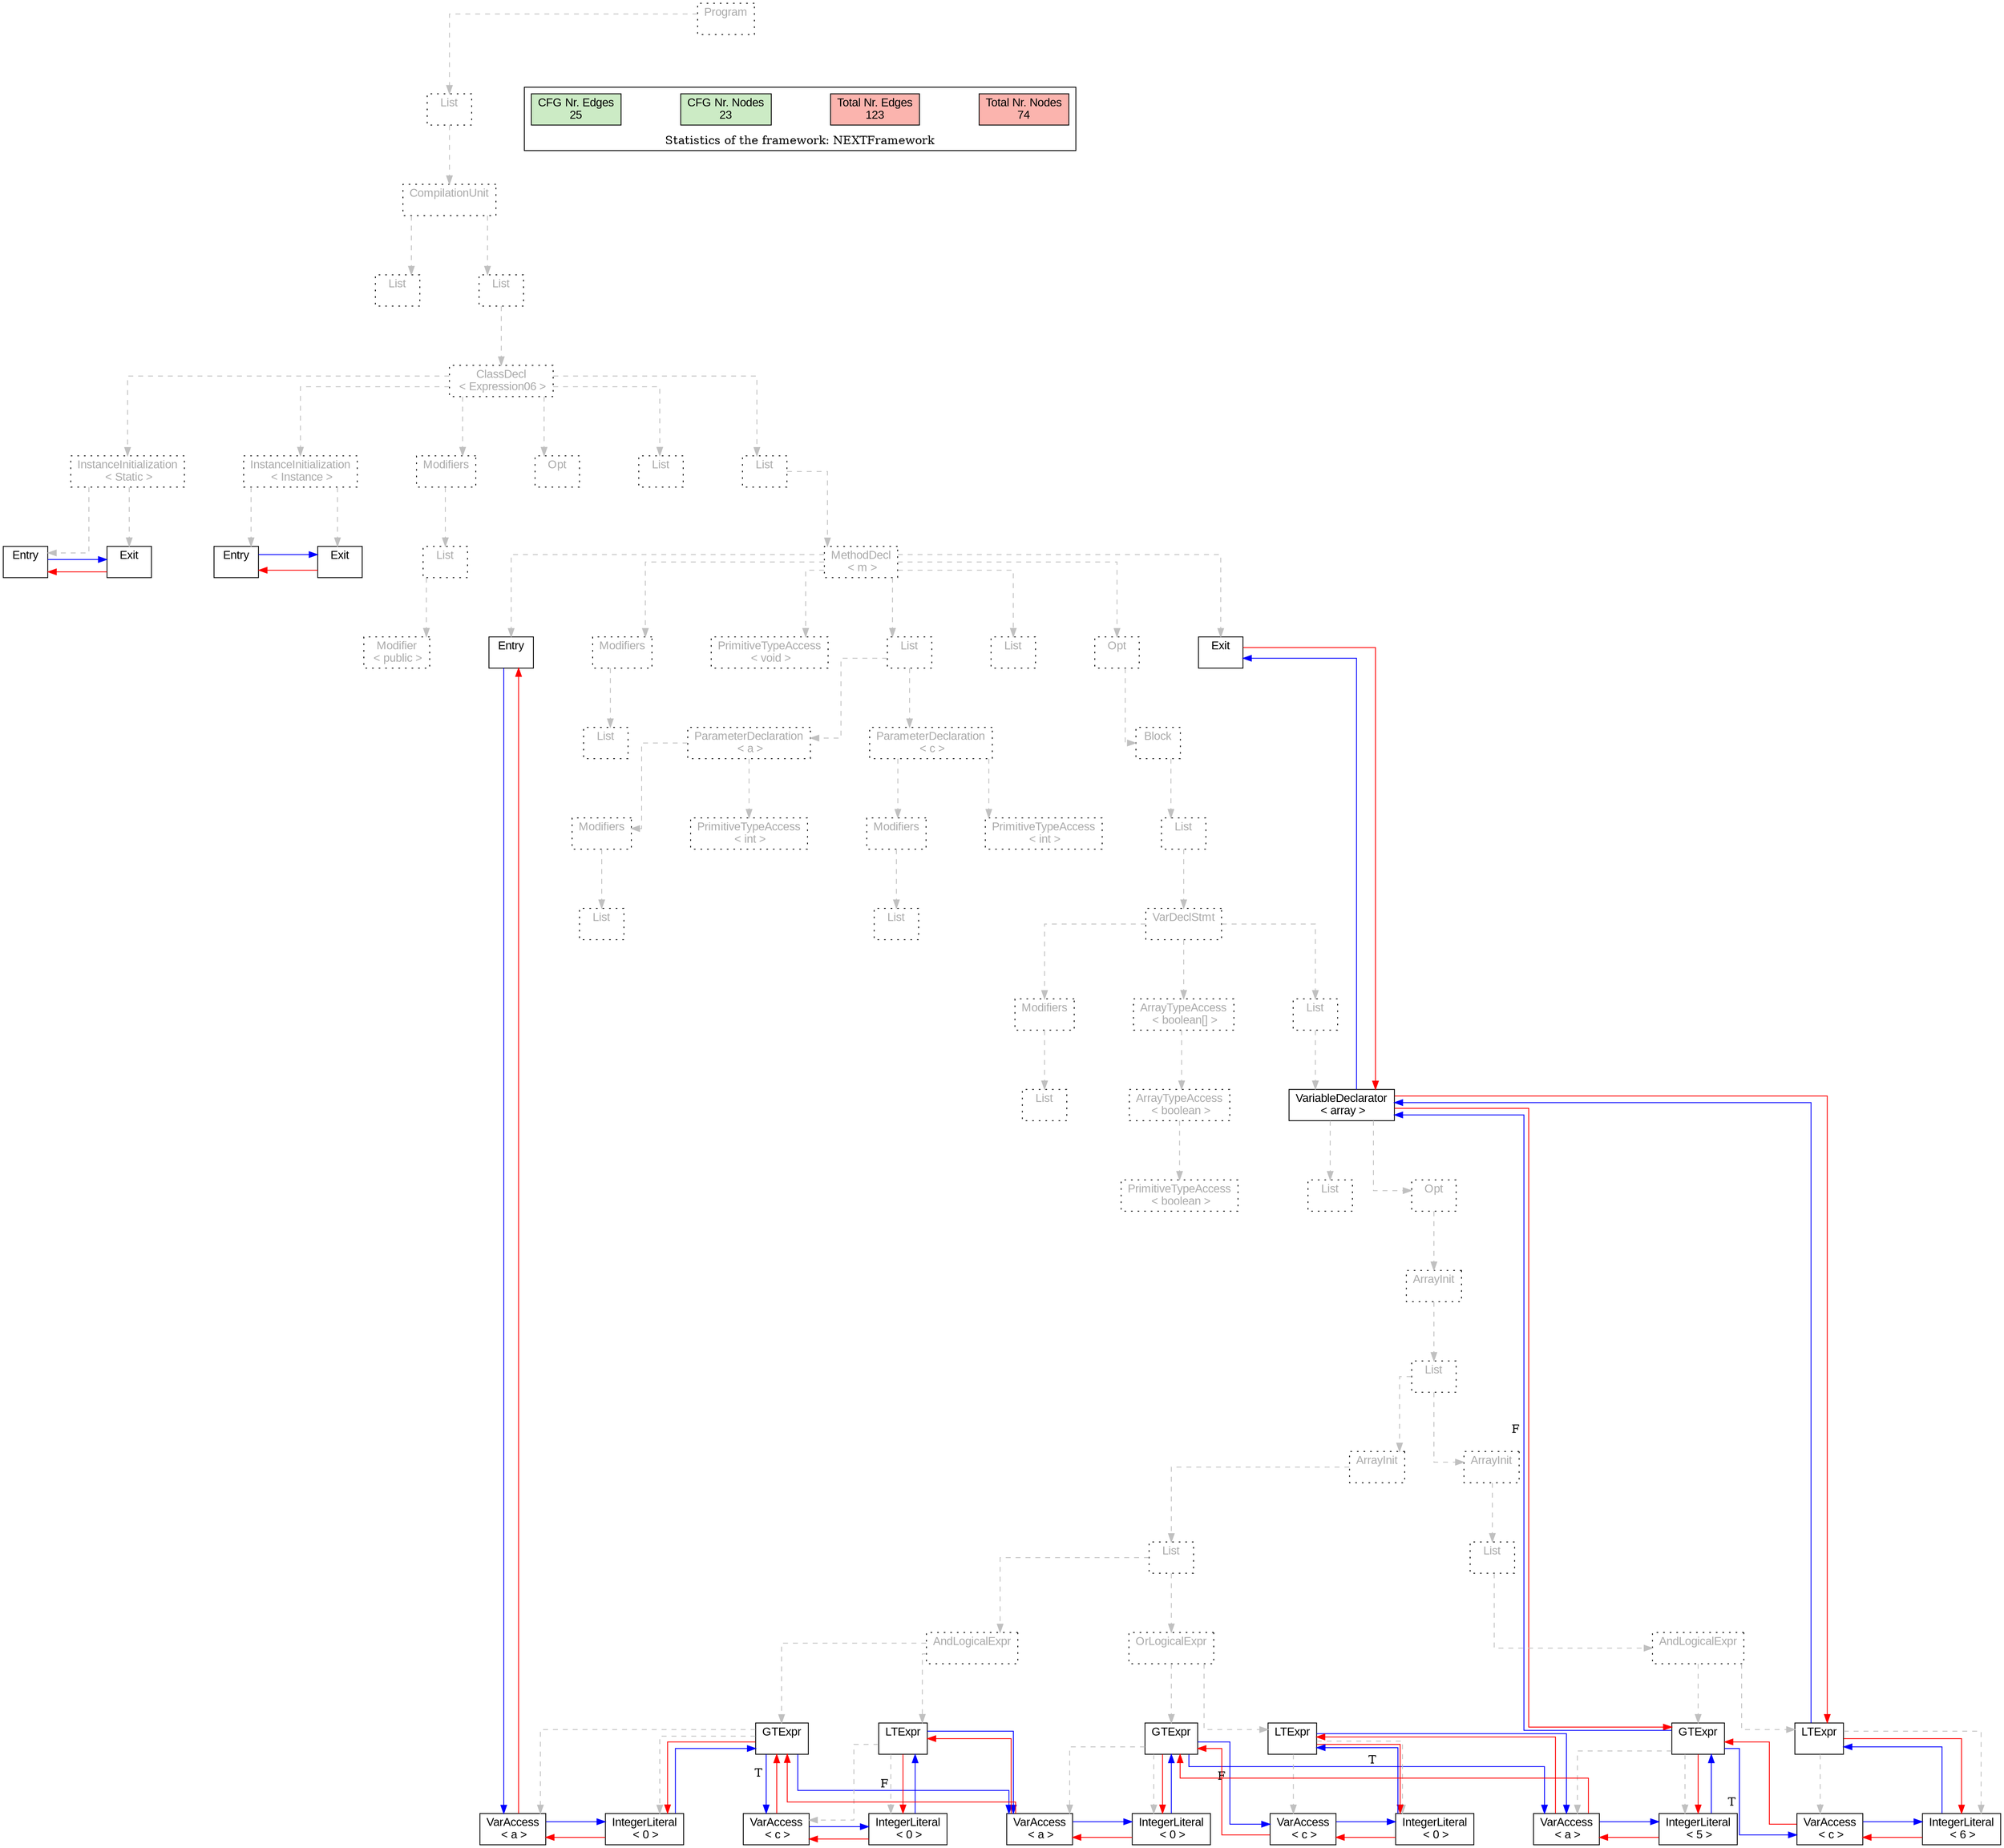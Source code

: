 digraph G {
graph [splines=ortho, nodesep="1", ranksep="1"]
node [shape=rect, fontname=Arial];
{ rank = same; "Program[0]"}
{ rank = same; "List[1]"}
{ rank = same; "CompilationUnit[2]"}
{ rank = same; "List[3]"; "List[4]"}
{ rank = same; "ClassDecl[5]"}
{ rank = same; "Modifiers[22]"; "Opt[25]"; "List[26]"; "List[27]"; "InstanceInitialization[6]"; "InstanceInitialization[14]"}
{ rank = same; "List[23]"; "MethodDecl[28]"; "Entry[7]"; "Exit[8]"; "Entry[15]"; "Exit[16]"}
{ rank = same; "Modifier[24]"; "Entry[29]"; "Modifiers[30]"; "PrimitiveTypeAccess[32]"; "List[33]"; "List[42]"; "Opt[43]"; "Exit[44]"}
{ rank = same; "List[31]"; "ParameterDeclaration[34]"; "ParameterDeclaration[38]"; "Block[44]"}
{ rank = same; "Modifiers[35]"; "PrimitiveTypeAccess[37]"; "Modifiers[39]"; "PrimitiveTypeAccess[41]"; "List[45]"}
{ rank = same; "List[36]"; "List[40]"; "VarDeclStmt[46]"}
{ rank = same; "Modifiers[47]"; "ArrayTypeAccess[49]"; "List[52]"}
{ rank = same; "List[48]"; "ArrayTypeAccess[50]"; "VariableDeclarator[53]"}
{ rank = same; "PrimitiveTypeAccess[51]"; "List[54]"; "Opt[55]"}
{ rank = same; "ArrayInit[56]"}
{ rank = same; "List[57]"}
{ rank = same; "List[59]"; "List[75]"}
{ rank = same; "ArrayInit[58]"; "ArrayInit[74]"}
{ rank = same; "GTExpr[61]"; "LTExpr[64]"; "GTExpr[68]"; "LTExpr[71]"; "GTExpr[77]"; "LTExpr[80]"}
{ rank = same; "AndLogicalExpr[60]"; "OrLogicalExpr[67]"; "AndLogicalExpr[76]"}
{ rank = same; "VarAccess[62]"; "IntegerLiteral[63]"; "VarAccess[65]"; "IntegerLiteral[66]"; "VarAccess[69]"; "IntegerLiteral[70]"; "VarAccess[72]"; "IntegerLiteral[73]"; "VarAccess[78]"; "IntegerLiteral[79]"; "VarAccess[81]"; "IntegerLiteral[82]"}
"Program[0]" [label="Program\n ", style= dotted   fillcolor="#eeeeee" fontcolor="#aaaaaa"  ]
"List[1]" [label="List\n ", style= dotted   fillcolor="#eeeeee" fontcolor="#aaaaaa"  ]
"CompilationUnit[2]" [label="CompilationUnit\n ", style= dotted   fillcolor="#eeeeee" fontcolor="#aaaaaa"  ]
"List[3]" [label="List\n ", style= dotted   fillcolor="#eeeeee" fontcolor="#aaaaaa"  ]
"List[4]" [label="List\n ", style= dotted   fillcolor="#eeeeee" fontcolor="#aaaaaa"  ]
"ClassDecl[5]" [label="ClassDecl\n < Expression06 >", style= dotted   fillcolor="#eeeeee" fontcolor="#aaaaaa"  ]
"Modifiers[22]" [label="Modifiers\n ", style= dotted   fillcolor="#eeeeee" fontcolor="#aaaaaa"  ]
"List[23]" [label="List\n ", style= dotted   fillcolor="#eeeeee" fontcolor="#aaaaaa"  ]
"Modifier[24]" [label="Modifier\n < public >", style= dotted   fillcolor="#eeeeee" fontcolor="#aaaaaa"  ]
"Opt[25]" [label="Opt\n ", style= dotted   fillcolor="#eeeeee" fontcolor="#aaaaaa"  ]
"List[26]" [label="List\n ", style= dotted   fillcolor="#eeeeee" fontcolor="#aaaaaa"  ]
"List[27]" [label="List\n ", style= dotted   fillcolor="#eeeeee" fontcolor="#aaaaaa"  ]
"MethodDecl[28]" [label="MethodDecl\n < m >", style= dotted   fillcolor="#eeeeee" fontcolor="#aaaaaa"  ]
"Entry[29]" [label="Entry\n ", fillcolor=white   style=filled  ]
"Modifiers[30]" [label="Modifiers\n ", style= dotted   fillcolor="#eeeeee" fontcolor="#aaaaaa"  ]
"List[31]" [label="List\n ", style= dotted   fillcolor="#eeeeee" fontcolor="#aaaaaa"  ]
"PrimitiveTypeAccess[32]" [label="PrimitiveTypeAccess\n < void >", style= dotted   fillcolor="#eeeeee" fontcolor="#aaaaaa"  ]
"List[33]" [label="List\n ", style= dotted   fillcolor="#eeeeee" fontcolor="#aaaaaa"  ]
"ParameterDeclaration[34]" [label="ParameterDeclaration\n < a >", style= dotted   fillcolor="#eeeeee" fontcolor="#aaaaaa"  ]
"Modifiers[35]" [label="Modifiers\n ", style= dotted   fillcolor="#eeeeee" fontcolor="#aaaaaa"  ]
"List[36]" [label="List\n ", style= dotted   fillcolor="#eeeeee" fontcolor="#aaaaaa"  ]
"PrimitiveTypeAccess[37]" [label="PrimitiveTypeAccess\n < int >", style= dotted   fillcolor="#eeeeee" fontcolor="#aaaaaa"  ]
"ParameterDeclaration[38]" [label="ParameterDeclaration\n < c >", style= dotted   fillcolor="#eeeeee" fontcolor="#aaaaaa"  ]
"Modifiers[39]" [label="Modifiers\n ", style= dotted   fillcolor="#eeeeee" fontcolor="#aaaaaa"  ]
"List[40]" [label="List\n ", style= dotted   fillcolor="#eeeeee" fontcolor="#aaaaaa"  ]
"PrimitiveTypeAccess[41]" [label="PrimitiveTypeAccess\n < int >", style= dotted   fillcolor="#eeeeee" fontcolor="#aaaaaa"  ]
"List[42]" [label="List\n ", style= dotted   fillcolor="#eeeeee" fontcolor="#aaaaaa"  ]
"Opt[43]" [label="Opt\n ", style= dotted   fillcolor="#eeeeee" fontcolor="#aaaaaa"  ]
"Block[44]" [label="Block\n ", style= dotted   fillcolor="#eeeeee" fontcolor="#aaaaaa"  ]
"List[45]" [label="List\n ", style= dotted   fillcolor="#eeeeee" fontcolor="#aaaaaa"  ]
"VarDeclStmt[46]" [label="VarDeclStmt\n ", style= dotted   fillcolor="#eeeeee" fontcolor="#aaaaaa"  ]
"Modifiers[47]" [label="Modifiers\n ", style= dotted   fillcolor="#eeeeee" fontcolor="#aaaaaa"  ]
"List[48]" [label="List\n ", style= dotted   fillcolor="#eeeeee" fontcolor="#aaaaaa"  ]
"ArrayTypeAccess[49]" [label="ArrayTypeAccess\n < boolean[] >", style= dotted   fillcolor="#eeeeee" fontcolor="#aaaaaa"  ]
"ArrayTypeAccess[50]" [label="ArrayTypeAccess\n < boolean >", style= dotted   fillcolor="#eeeeee" fontcolor="#aaaaaa"  ]
"PrimitiveTypeAccess[51]" [label="PrimitiveTypeAccess\n < boolean >", style= dotted   fillcolor="#eeeeee" fontcolor="#aaaaaa"  ]
"List[52]" [label="List\n ", style= dotted   fillcolor="#eeeeee" fontcolor="#aaaaaa"  ]
"VariableDeclarator[53]" [label="VariableDeclarator\n < array >", fillcolor=white   style=filled  ]
"List[54]" [label="List\n ", style= dotted   fillcolor="#eeeeee" fontcolor="#aaaaaa"  ]
"Opt[55]" [label="Opt\n ", style= dotted   fillcolor="#eeeeee" fontcolor="#aaaaaa"  ]
"ArrayInit[56]" [label="ArrayInit\n ", style= dotted   fillcolor="#eeeeee" fontcolor="#aaaaaa"  ]
"List[57]" [label="List\n ", style= dotted   fillcolor="#eeeeee" fontcolor="#aaaaaa"  ]
"ArrayInit[58]" [label="ArrayInit\n ", style= dotted   fillcolor="#eeeeee" fontcolor="#aaaaaa"  ]
"List[59]" [label="List\n ", style= dotted   fillcolor="#eeeeee" fontcolor="#aaaaaa"  ]
"AndLogicalExpr[60]" [label="AndLogicalExpr\n ", style= dotted   fillcolor="#eeeeee" fontcolor="#aaaaaa"  ]
"GTExpr[61]" [label="GTExpr\n ", fillcolor=white   style=filled  ]
"VarAccess[62]" [label="VarAccess\n < a >", fillcolor=white   style=filled  ]
"IntegerLiteral[63]" [label="IntegerLiteral\n < 0 >", fillcolor=white   style=filled  ]
"LTExpr[64]" [label="LTExpr\n ", fillcolor=white   style=filled  ]
"VarAccess[65]" [label="VarAccess\n < c >", fillcolor=white   style=filled  ]
"IntegerLiteral[66]" [label="IntegerLiteral\n < 0 >", fillcolor=white   style=filled  ]
"OrLogicalExpr[67]" [label="OrLogicalExpr\n ", style= dotted   fillcolor="#eeeeee" fontcolor="#aaaaaa"  ]
"GTExpr[68]" [label="GTExpr\n ", fillcolor=white   style=filled  ]
"VarAccess[69]" [label="VarAccess\n < a >", fillcolor=white   style=filled  ]
"IntegerLiteral[70]" [label="IntegerLiteral\n < 0 >", fillcolor=white   style=filled  ]
"LTExpr[71]" [label="LTExpr\n ", fillcolor=white   style=filled  ]
"VarAccess[72]" [label="VarAccess\n < c >", fillcolor=white   style=filled  ]
"IntegerLiteral[73]" [label="IntegerLiteral\n < 0 >", fillcolor=white   style=filled  ]
"ArrayInit[74]" [label="ArrayInit\n ", style= dotted   fillcolor="#eeeeee" fontcolor="#aaaaaa"  ]
"List[75]" [label="List\n ", style= dotted   fillcolor="#eeeeee" fontcolor="#aaaaaa"  ]
"AndLogicalExpr[76]" [label="AndLogicalExpr\n ", style= dotted   fillcolor="#eeeeee" fontcolor="#aaaaaa"  ]
"GTExpr[77]" [label="GTExpr\n ", fillcolor=white   style=filled  ]
"VarAccess[78]" [label="VarAccess\n < a >", fillcolor=white   style=filled  ]
"IntegerLiteral[79]" [label="IntegerLiteral\n < 5 >", fillcolor=white   style=filled  ]
"LTExpr[80]" [label="LTExpr\n ", fillcolor=white   style=filled  ]
"VarAccess[81]" [label="VarAccess\n < c >", fillcolor=white   style=filled  ]
"IntegerLiteral[82]" [label="IntegerLiteral\n < 6 >", fillcolor=white   style=filled  ]
"Exit[44]" [label="Exit\n ", fillcolor=white   style=filled  ]
"InstanceInitialization[6]" [label="InstanceInitialization\n < Instance >", style= dotted   fillcolor="#eeeeee" fontcolor="#aaaaaa"  ]
"Entry[7]" [label="Entry\n ", fillcolor=white   style=filled  ]
"Exit[8]" [label="Exit\n ", fillcolor=white   style=filled  ]
"InstanceInitialization[14]" [label="InstanceInitialization\n < Static >", style= dotted   fillcolor="#eeeeee" fontcolor="#aaaaaa"  ]
"Entry[15]" [label="Entry\n ", fillcolor=white   style=filled  ]
"Exit[16]" [label="Exit\n ", fillcolor=white   style=filled  ]
"CompilationUnit[2]" -> "List[3]" [style=dashed, color=gray]
"List[23]" -> "Modifier[24]" [style=dashed, color=gray]
"Modifiers[22]" -> "List[23]" [style=dashed, color=gray]
"ClassDecl[5]" -> "Modifiers[22]" [style=dashed, color=gray]
"ClassDecl[5]" -> "Opt[25]" [style=dashed, color=gray]
"ClassDecl[5]" -> "List[26]" [style=dashed, color=gray]
"MethodDecl[28]" -> "Entry[29]" [style=dashed, color=gray]
"Modifiers[30]" -> "List[31]" [style=dashed, color=gray]
"MethodDecl[28]" -> "Modifiers[30]" [style=dashed, color=gray]
"MethodDecl[28]" -> "PrimitiveTypeAccess[32]" [style=dashed, color=gray]
"Modifiers[35]" -> "List[36]" [style=dashed, color=gray]
"ParameterDeclaration[34]" -> "Modifiers[35]" [style=dashed, color=gray]
"ParameterDeclaration[34]" -> "PrimitiveTypeAccess[37]" [style=dashed, color=gray]
"List[33]" -> "ParameterDeclaration[34]" [style=dashed, color=gray]
"Modifiers[39]" -> "List[40]" [style=dashed, color=gray]
"ParameterDeclaration[38]" -> "Modifiers[39]" [style=dashed, color=gray]
"ParameterDeclaration[38]" -> "PrimitiveTypeAccess[41]" [style=dashed, color=gray]
"List[33]" -> "ParameterDeclaration[38]" [style=dashed, color=gray]
"MethodDecl[28]" -> "List[33]" [style=dashed, color=gray]
"MethodDecl[28]" -> "List[42]" [style=dashed, color=gray]
"Modifiers[47]" -> "List[48]" [style=dashed, color=gray]
"VarDeclStmt[46]" -> "Modifiers[47]" [style=dashed, color=gray]
"ArrayTypeAccess[50]" -> "PrimitiveTypeAccess[51]" [style=dashed, color=gray]
"ArrayTypeAccess[49]" -> "ArrayTypeAccess[50]" [style=dashed, color=gray]
"VarDeclStmt[46]" -> "ArrayTypeAccess[49]" [style=dashed, color=gray]
"VariableDeclarator[53]" -> "List[54]" [style=dashed, color=gray]
"GTExpr[61]" -> "VarAccess[62]" [style=dashed, color=gray]
"GTExpr[61]" -> "IntegerLiteral[63]" [style=dashed, color=gray]
"AndLogicalExpr[60]" -> "GTExpr[61]" [style=dashed, color=gray]
"LTExpr[64]" -> "VarAccess[65]" [style=dashed, color=gray]
"LTExpr[64]" -> "IntegerLiteral[66]" [style=dashed, color=gray]
"AndLogicalExpr[60]" -> "LTExpr[64]" [style=dashed, color=gray]
"List[59]" -> "AndLogicalExpr[60]" [style=dashed, color=gray]
"GTExpr[68]" -> "VarAccess[69]" [style=dashed, color=gray]
"GTExpr[68]" -> "IntegerLiteral[70]" [style=dashed, color=gray]
"OrLogicalExpr[67]" -> "GTExpr[68]" [style=dashed, color=gray]
"LTExpr[71]" -> "VarAccess[72]" [style=dashed, color=gray]
"LTExpr[71]" -> "IntegerLiteral[73]" [style=dashed, color=gray]
"OrLogicalExpr[67]" -> "LTExpr[71]" [style=dashed, color=gray]
"List[59]" -> "OrLogicalExpr[67]" [style=dashed, color=gray]
"ArrayInit[58]" -> "List[59]" [style=dashed, color=gray]
"List[57]" -> "ArrayInit[58]" [style=dashed, color=gray]
"GTExpr[77]" -> "VarAccess[78]" [style=dashed, color=gray]
"GTExpr[77]" -> "IntegerLiteral[79]" [style=dashed, color=gray]
"AndLogicalExpr[76]" -> "GTExpr[77]" [style=dashed, color=gray]
"LTExpr[80]" -> "VarAccess[81]" [style=dashed, color=gray]
"LTExpr[80]" -> "IntegerLiteral[82]" [style=dashed, color=gray]
"AndLogicalExpr[76]" -> "LTExpr[80]" [style=dashed, color=gray]
"List[75]" -> "AndLogicalExpr[76]" [style=dashed, color=gray]
"ArrayInit[74]" -> "List[75]" [style=dashed, color=gray]
"List[57]" -> "ArrayInit[74]" [style=dashed, color=gray]
"ArrayInit[56]" -> "List[57]" [style=dashed, color=gray]
"Opt[55]" -> "ArrayInit[56]" [style=dashed, color=gray]
"VariableDeclarator[53]" -> "Opt[55]" [style=dashed, color=gray]
"List[52]" -> "VariableDeclarator[53]" [style=dashed, color=gray]
"VarDeclStmt[46]" -> "List[52]" [style=dashed, color=gray]
"List[45]" -> "VarDeclStmt[46]" [style=dashed, color=gray]
"Block[44]" -> "List[45]" [style=dashed, color=gray]
"Opt[43]" -> "Block[44]" [style=dashed, color=gray]
"MethodDecl[28]" -> "Opt[43]" [style=dashed, color=gray]
"MethodDecl[28]" -> "Exit[44]" [style=dashed, color=gray]
"List[27]" -> "MethodDecl[28]" [style=dashed, color=gray]
"ClassDecl[5]" -> "List[27]" [style=dashed, color=gray]
"InstanceInitialization[6]" -> "Entry[7]" [style=dashed, color=gray]
"InstanceInitialization[6]" -> "Exit[8]" [style=dashed, color=gray]
"InstanceInitialization[14]" -> "Entry[15]" [style=dashed, color=gray]
"InstanceInitialization[14]" -> "Exit[16]" [style=dashed, color=gray]
"ClassDecl[5]" -> "InstanceInitialization[6]" [style=dashed, color=gray]
"ClassDecl[5]" -> "InstanceInitialization[14]" [style=dashed, color=gray]
"List[4]" -> "ClassDecl[5]" [style=dashed, color=gray]
"CompilationUnit[2]" -> "List[4]" [style=dashed, color=gray]
"List[1]" -> "CompilationUnit[2]" [style=dashed, color=gray]
"Program[0]" -> "List[1]" [style=dashed, color=gray]
"Exit[16]" -> "Entry[15]" [color=red, constraint=false]
"Entry[15]" -> "Exit[16]" [color=blue, constraint=false, xlabel=" "] 
"Exit[8]" -> "Entry[7]" [color=red, constraint=false]
"Entry[7]" -> "Exit[8]" [color=blue, constraint=false, xlabel=" "] 
"Exit[44]" -> "VariableDeclarator[53]" [color=red, constraint=false]
"VariableDeclarator[53]" -> "Exit[44]" [color=blue, constraint=false, xlabel=" "] 
"VariableDeclarator[53]" -> "GTExpr[77]" [color=red, constraint=false]
"VariableDeclarator[53]" -> "LTExpr[80]" [color=red, constraint=false]
"LTExpr[80]" -> "VariableDeclarator[53]" [color=blue, constraint=false, xlabel=" "] 
"LTExpr[80]" -> "IntegerLiteral[82]" [color=red, constraint=false]
"IntegerLiteral[82]" -> "LTExpr[80]" [color=blue, constraint=false, xlabel=" "] 
"IntegerLiteral[82]" -> "VarAccess[81]" [color=red, constraint=false]
"VarAccess[81]" -> "IntegerLiteral[82]" [color=blue, constraint=false, xlabel=" "] 
"VarAccess[81]" -> "GTExpr[77]" [color=red, constraint=false]
"GTExpr[77]" -> "VarAccess[81]" [color=blue, constraint=false, xlabel="T "] 
"GTExpr[77]" -> "VariableDeclarator[53]" [color=blue, constraint=false, xlabel="F "] 
"GTExpr[77]" -> "IntegerLiteral[79]" [color=red, constraint=false]
"IntegerLiteral[79]" -> "GTExpr[77]" [color=blue, constraint=false, xlabel=" "] 
"IntegerLiteral[79]" -> "VarAccess[78]" [color=red, constraint=false]
"VarAccess[78]" -> "IntegerLiteral[79]" [color=blue, constraint=false, xlabel=" "] 
"VarAccess[78]" -> "GTExpr[68]" [color=red, constraint=false]
"VarAccess[78]" -> "LTExpr[71]" [color=red, constraint=false]
"LTExpr[71]" -> "VarAccess[78]" [color=blue, constraint=false, xlabel=" "] 
"LTExpr[71]" -> "IntegerLiteral[73]" [color=red, constraint=false]
"IntegerLiteral[73]" -> "LTExpr[71]" [color=blue, constraint=false, xlabel=" "] 
"IntegerLiteral[73]" -> "VarAccess[72]" [color=red, constraint=false]
"VarAccess[72]" -> "IntegerLiteral[73]" [color=blue, constraint=false, xlabel=" "] 
"VarAccess[72]" -> "GTExpr[68]" [color=red, constraint=false]
"GTExpr[68]" -> "VarAccess[78]" [color=blue, constraint=false, xlabel="T "] 
"GTExpr[68]" -> "VarAccess[72]" [color=blue, constraint=false, xlabel="F "] 
"GTExpr[68]" -> "IntegerLiteral[70]" [color=red, constraint=false]
"IntegerLiteral[70]" -> "GTExpr[68]" [color=blue, constraint=false, xlabel=" "] 
"IntegerLiteral[70]" -> "VarAccess[69]" [color=red, constraint=false]
"VarAccess[69]" -> "IntegerLiteral[70]" [color=blue, constraint=false, xlabel=" "] 
"VarAccess[69]" -> "GTExpr[61]" [color=red, constraint=false]
"VarAccess[69]" -> "LTExpr[64]" [color=red, constraint=false]
"LTExpr[64]" -> "VarAccess[69]" [color=blue, constraint=false, xlabel=" "] 
"LTExpr[64]" -> "IntegerLiteral[66]" [color=red, constraint=false]
"IntegerLiteral[66]" -> "LTExpr[64]" [color=blue, constraint=false, xlabel=" "] 
"IntegerLiteral[66]" -> "VarAccess[65]" [color=red, constraint=false]
"VarAccess[65]" -> "IntegerLiteral[66]" [color=blue, constraint=false, xlabel=" "] 
"VarAccess[65]" -> "GTExpr[61]" [color=red, constraint=false]
"GTExpr[61]" -> "VarAccess[65]" [color=blue, constraint=false, xlabel="T "] 
"GTExpr[61]" -> "VarAccess[69]" [color=blue, constraint=false, xlabel="F "] 
"GTExpr[61]" -> "IntegerLiteral[63]" [color=red, constraint=false]
"IntegerLiteral[63]" -> "GTExpr[61]" [color=blue, constraint=false, xlabel=" "] 
"IntegerLiteral[63]" -> "VarAccess[62]" [color=red, constraint=false]
"VarAccess[62]" -> "IntegerLiteral[63]" [color=blue, constraint=false, xlabel=" "] 
"VarAccess[62]" -> "Entry[29]" [color=red, constraint=false]
"Entry[29]" -> "VarAccess[62]" [color=blue, constraint=false, xlabel=" "] 
"List[3]" -> "List[4]" [style=invis]
"InstanceInitialization[14]" -> "InstanceInitialization[6]" -> "Modifiers[22]" -> "Opt[25]" -> "List[26]" -> "List[27]" [style=invis]
"Entry[29]" -> "Modifiers[30]" -> "PrimitiveTypeAccess[32]" -> "List[33]" -> "List[42]" -> "Opt[43]" -> "Exit[44]" [style=invis]
"ParameterDeclaration[34]" -> "ParameterDeclaration[38]" [style=invis]
"Modifiers[35]" -> "PrimitiveTypeAccess[37]" [style=invis]
"Modifiers[39]" -> "PrimitiveTypeAccess[41]" [style=invis]
"Modifiers[47]" -> "ArrayTypeAccess[49]" -> "List[52]" [style=invis]
"List[54]" -> "Opt[55]" [style=invis]
"ArrayInit[58]" -> "ArrayInit[74]" [style=invis]
"AndLogicalExpr[60]" -> "OrLogicalExpr[67]" [style=invis]
"GTExpr[61]" -> "LTExpr[64]" [style=invis]
"VarAccess[62]" -> "IntegerLiteral[63]" [style=invis]
"VarAccess[65]" -> "IntegerLiteral[66]" [style=invis]
"GTExpr[68]" -> "LTExpr[71]" [style=invis]
"VarAccess[69]" -> "IntegerLiteral[70]" [style=invis]
"VarAccess[72]" -> "IntegerLiteral[73]" [style=invis]
"GTExpr[77]" -> "LTExpr[80]" [style=invis]
"VarAccess[78]" -> "IntegerLiteral[79]" [style=invis]
"VarAccess[81]" -> "IntegerLiteral[82]" [style=invis]
"Entry[7]" -> "Exit[8]" [style=invis]
"Entry[15]" -> "Exit[16]" [style=invis]

subgraph cluster_legend {
{node [style=filled, fillcolor=1, colorscheme="pastel13"]
Nodes [label="Total Nr. Nodes
74", fillcolor=1]
Edges [label="Total Nr. Edges
123", fillcolor=1]
NodesCFG [label="CFG Nr. Nodes
23", fillcolor=3]
EdgesCFG [label="CFG Nr. Edges
25", fillcolor=3]
Nodes-> "Program[0]" -> NodesCFG  [style="invis"]
Edges -> "Program[0]" ->EdgesCFG [style="invis"]}
label = "Statistics of the framework: NEXTFramework"
style="solid"
ranksep=0.05
nodesep=0.01
labelloc = b
len=2
}}